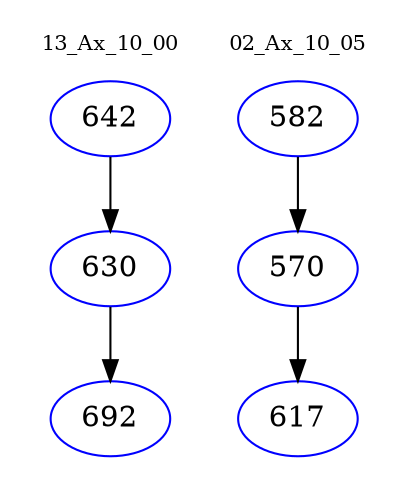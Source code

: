 digraph{
subgraph cluster_0 {
color = white
label = "13_Ax_10_00";
fontsize=10;
T0_642 [label="642", color="blue"]
T0_642 -> T0_630 [color="black"]
T0_630 [label="630", color="blue"]
T0_630 -> T0_692 [color="black"]
T0_692 [label="692", color="blue"]
}
subgraph cluster_1 {
color = white
label = "02_Ax_10_05";
fontsize=10;
T1_582 [label="582", color="blue"]
T1_582 -> T1_570 [color="black"]
T1_570 [label="570", color="blue"]
T1_570 -> T1_617 [color="black"]
T1_617 [label="617", color="blue"]
}
}
